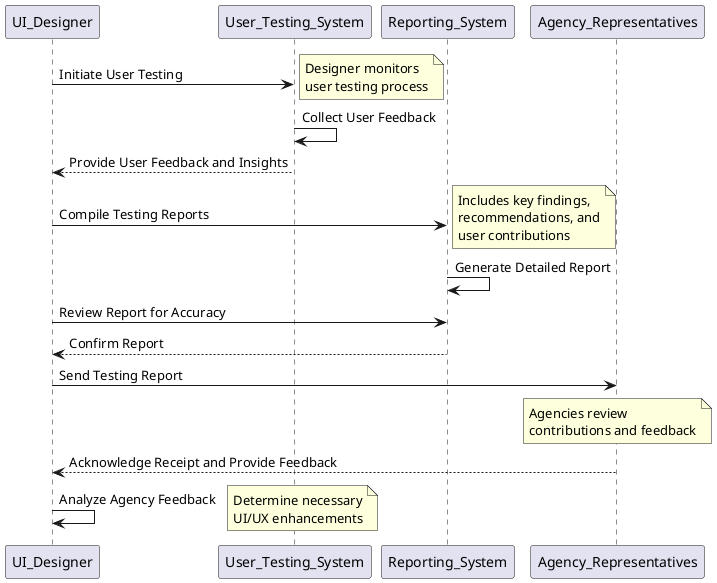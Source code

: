 @startuml
participant UI_Designer as Designer
participant User_Testing_System as Testing
participant Reporting_System as Reporting
participant Agency_Representatives as Agency

Designer -> Testing : Initiate User Testing
note right: Designer monitors\nuser testing process
Testing -> Testing : Collect User Feedback
Testing --> Designer : Provide User Feedback and Insights

Designer -> Reporting : Compile Testing Reports
note right: Includes key findings,\nrecommendations, and\nuser contributions
Reporting -> Reporting : Generate Detailed Report

Designer -> Reporting : Review Report for Accuracy
Reporting --> Designer : Confirm Report

Designer -> Agency : Send Testing Report
note over Agency: Agencies review\ncontributions and feedback
Agency --> Designer : Acknowledge Receipt and Provide Feedback

Designer -> Designer : Analyze Agency Feedback
note right: Determine necessary\nUI/UX enhancements

@enduml